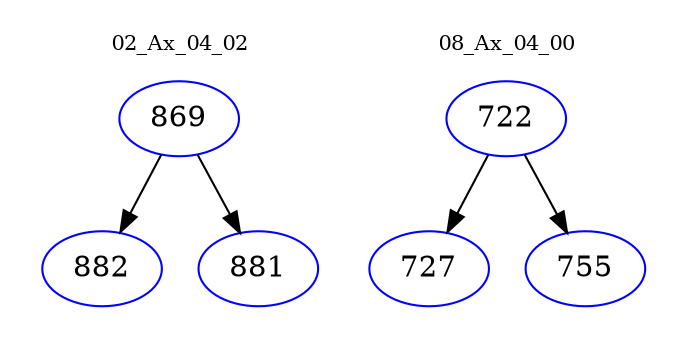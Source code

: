 digraph{
subgraph cluster_0 {
color = white
label = "02_Ax_04_02";
fontsize=10;
T0_869 [label="869", color="blue"]
T0_869 -> T0_882 [color="black"]
T0_882 [label="882", color="blue"]
T0_869 -> T0_881 [color="black"]
T0_881 [label="881", color="blue"]
}
subgraph cluster_1 {
color = white
label = "08_Ax_04_00";
fontsize=10;
T1_722 [label="722", color="blue"]
T1_722 -> T1_727 [color="black"]
T1_727 [label="727", color="blue"]
T1_722 -> T1_755 [color="black"]
T1_755 [label="755", color="blue"]
}
}
